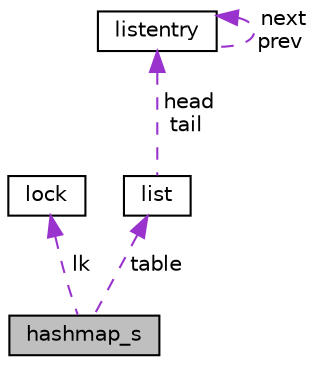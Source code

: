 digraph "hashmap_s"
{
 // LATEX_PDF_SIZE
  edge [fontname="Helvetica",fontsize="10",labelfontname="Helvetica",labelfontsize="10"];
  node [fontname="Helvetica",fontsize="10",shape=record];
  Node1 [label="hashmap_s",height=0.2,width=0.4,color="black", fillcolor="grey75", style="filled", fontcolor="black",tooltip="Hashmap consisting of linked lists with locks."];
  Node2 -> Node1 [dir="back",color="darkorchid3",fontsize="10",style="dashed",label=" lk" ,fontname="Helvetica"];
  Node2 [label="lock",height=0.2,width=0.4,color="black", fillcolor="white", style="filled",URL="$structlock.html",tooltip="Lock object."];
  Node3 -> Node1 [dir="back",color="darkorchid3",fontsize="10",style="dashed",label=" table" ,fontname="Helvetica"];
  Node3 [label="list",height=0.2,width=0.4,color="black", fillcolor="white", style="filled",URL="$structlist.html",tooltip="Doubly linked list."];
  Node4 -> Node3 [dir="back",color="darkorchid3",fontsize="10",style="dashed",label=" head\ntail" ,fontname="Helvetica"];
  Node4 [label="listentry",height=0.2,width=0.4,color="black", fillcolor="white", style="filled",URL="$structlistentry.html",tooltip="Elements of the Linked List."];
  Node4 -> Node4 [dir="back",color="darkorchid3",fontsize="10",style="dashed",label=" next\nprev" ,fontname="Helvetica"];
}
